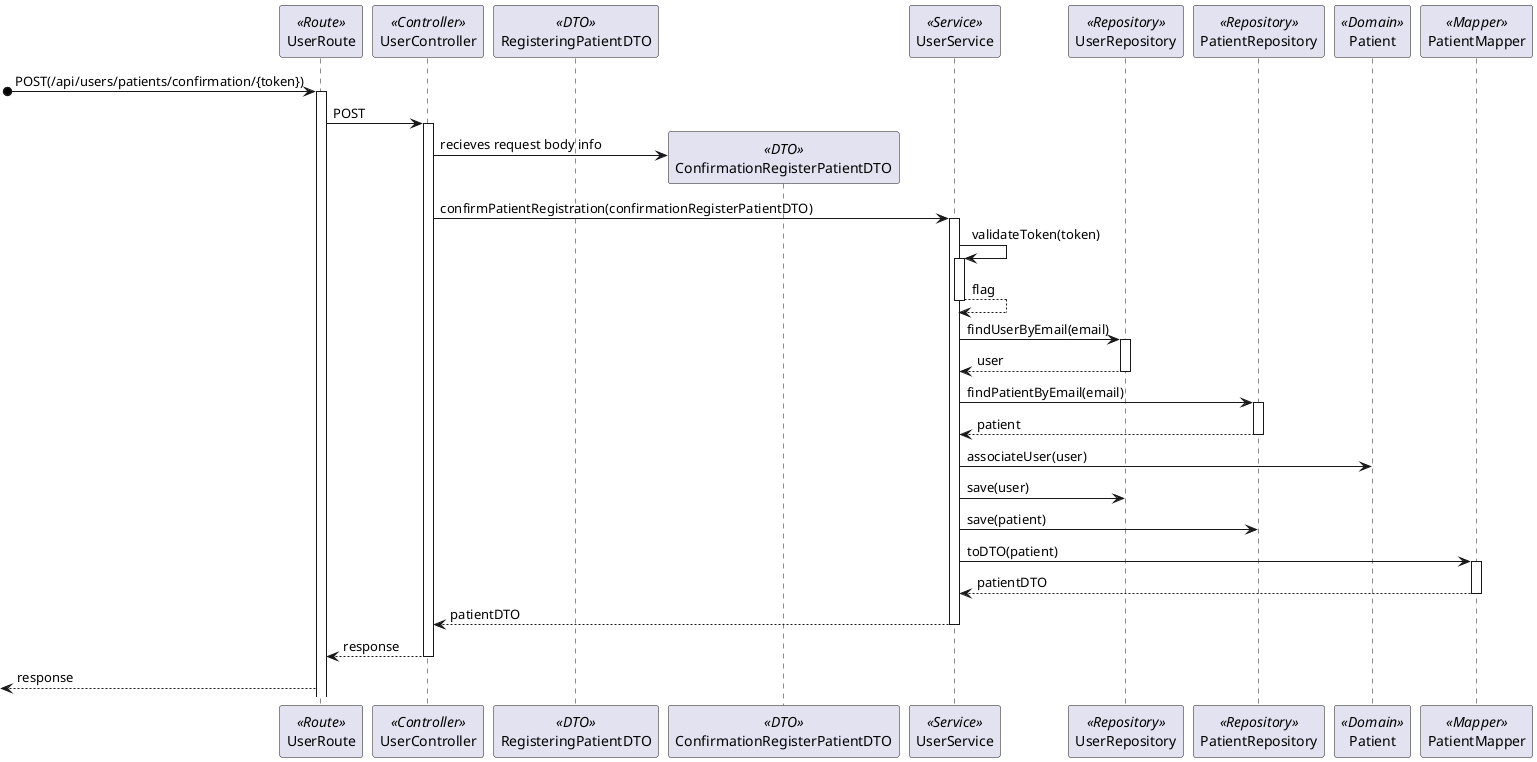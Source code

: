 ```plantuml
@startuml Process_View_Posterior_Confirmation
participant UserRoute as Route <<Route>>
participant UserController as Controller <<Controller>>
participant RegisteringPatientDTO as DTO <<DTO>>
participant ConfirmationRegisterPatientDTO as ConfirmationDTO <<DTO>>
participant UserService as Service <<Service>>
participant UserRepository as Repository <<Repository>>
participant PatientRepository as PatientRepository <<Repository>> 
participant Patient as Patient <<Domain>>
participant PatientMapper as Mapper <<Mapper>>
[o-> Route : POST(/api/users/patients/confirmation/{token})
activate Route
Route -> Controller : POST
activate Controller
Controller -> ConfirmationDTO** : recieves request body info
Controller -> Service : confirmPatientRegistration(confirmationRegisterPatientDTO)
activate Service
Service -> Service : validateToken(token)
activate Service
return flag
Service -> Repository : findUserByEmail(email)
activate Repository
return user 
Service -> PatientRepository : findPatientByEmail(email)
activate PatientRepository
return patient
Service -> Patient : associateUser(user)
Service -> Repository : save(user)
Service -> PatientRepository : save(patient)
Service -> Mapper : toDTO(patient)
activate Mapper
return patientDTO
Service --> Controller : patientDTO
deactivate Service
Controller --> Route : response
deactivate Controller
<-- Route : response
@enduml
```